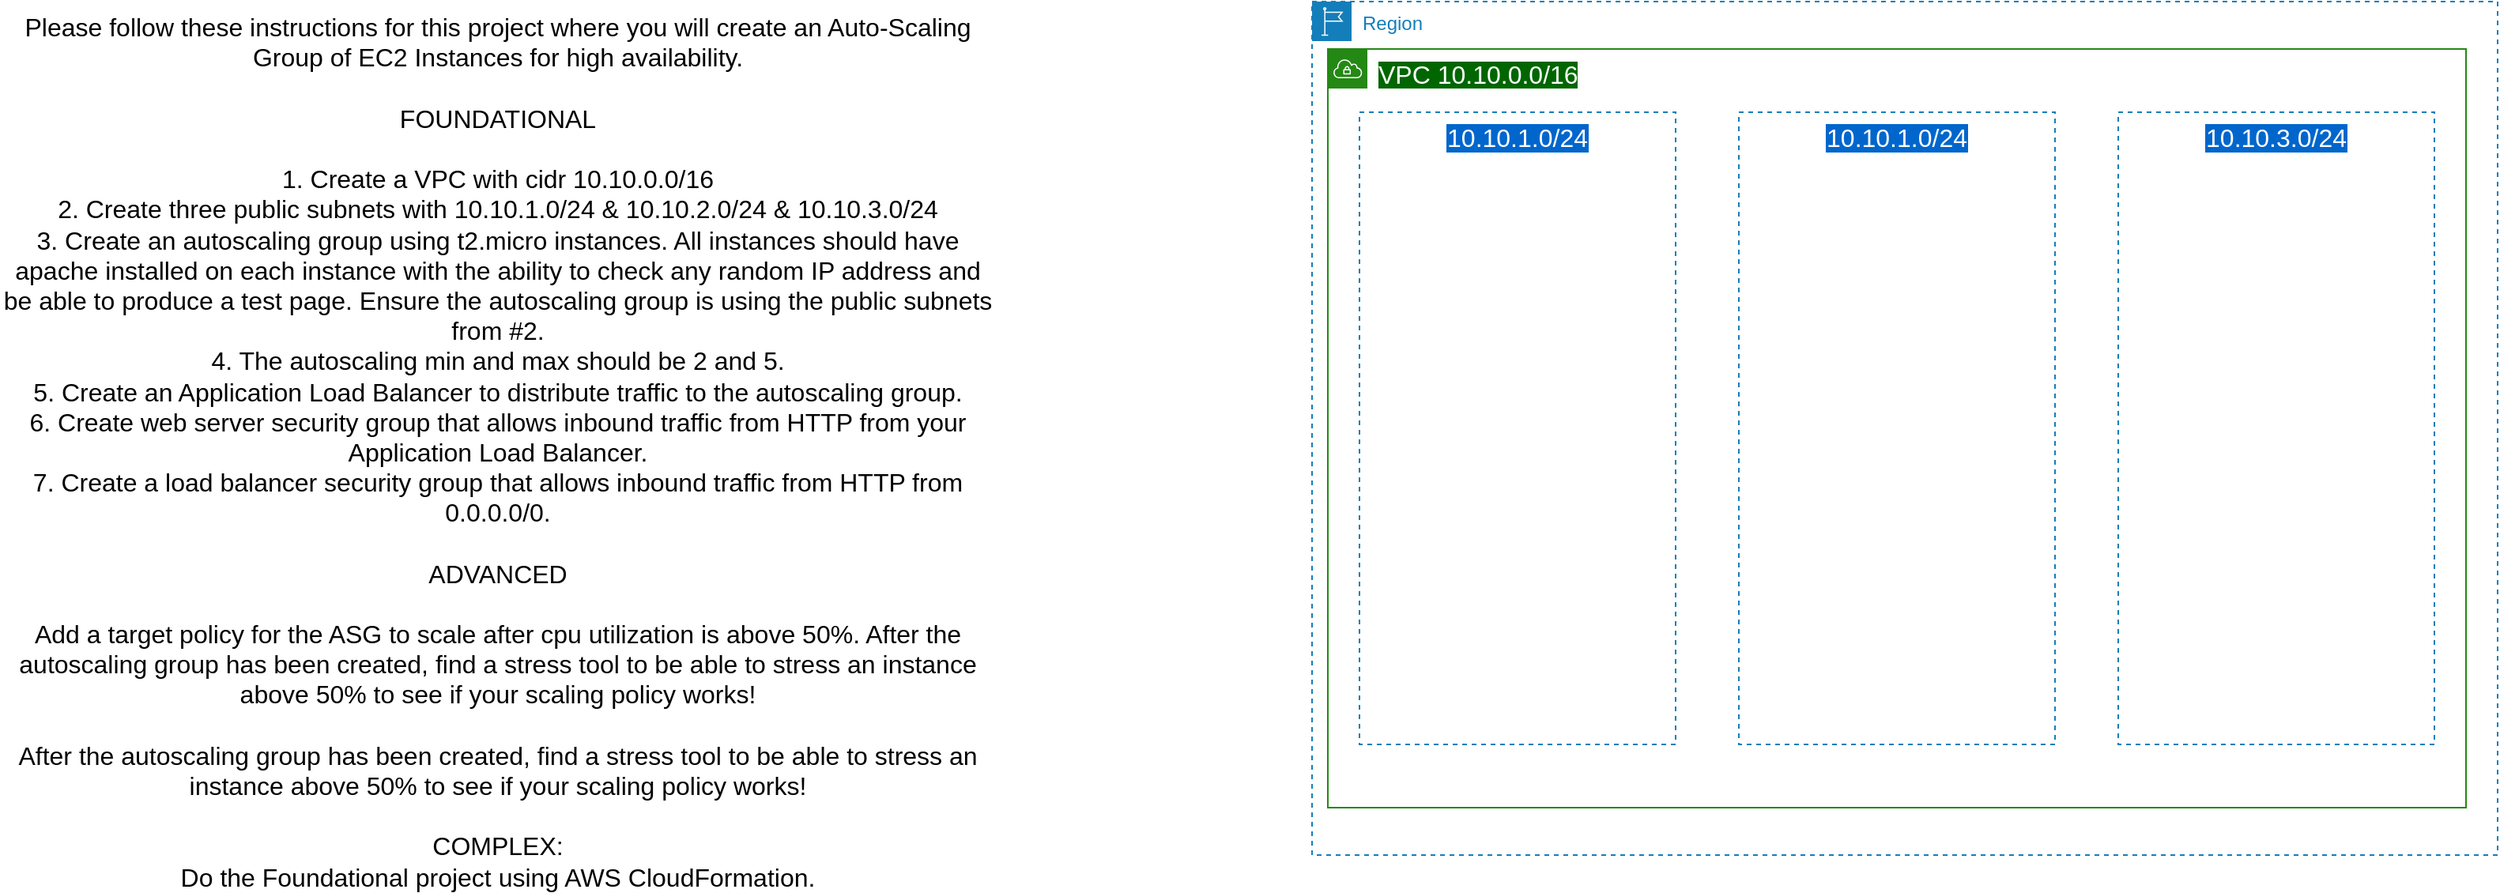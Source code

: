 <mxfile version="20.5.3" type="github"><diagram id="MLvrbDa9C6vAPCXWBnfA" name="Page-1"><mxGraphModel dx="1426" dy="794" grid="1" gridSize="10" guides="1" tooltips="1" connect="1" arrows="1" fold="1" page="1" pageScale="1" pageWidth="850" pageHeight="1100" math="0" shadow="0"><root><mxCell id="0"/><mxCell id="1" parent="0"/><mxCell id="PG2D4oexCz_ypWj5Rz1e-1" value="Region" style="points=[[0,0],[0.25,0],[0.5,0],[0.75,0],[1,0],[1,0.25],[1,0.5],[1,0.75],[1,1],[0.75,1],[0.5,1],[0.25,1],[0,1],[0,0.75],[0,0.5],[0,0.25]];outlineConnect=0;gradientColor=none;html=1;whiteSpace=wrap;fontSize=12;fontStyle=0;container=1;pointerEvents=0;collapsible=0;recursiveResize=0;shape=mxgraph.aws4.group;grIcon=mxgraph.aws4.group_region;strokeColor=#147EBA;fillColor=none;verticalAlign=top;align=left;spacingLeft=30;fontColor=#147EBA;dashed=1;" vertex="1" parent="1"><mxGeometry x="890" y="10" width="750" height="540" as="geometry"/></mxCell><mxCell id="PG2D4oexCz_ypWj5Rz1e-5" value="&lt;font color=&quot;#ffffff&quot; style=&quot;background-color: rgb(0, 102, 0); font-size: 16px;&quot;&gt;VPC 10.10.0.0/16&lt;/font&gt;" style="points=[[0,0],[0.25,0],[0.5,0],[0.75,0],[1,0],[1,0.25],[1,0.5],[1,0.75],[1,1],[0.75,1],[0.5,1],[0.25,1],[0,1],[0,0.75],[0,0.5],[0,0.25]];outlineConnect=0;gradientColor=none;html=1;whiteSpace=wrap;fontSize=12;fontStyle=0;container=1;pointerEvents=0;collapsible=0;recursiveResize=0;shape=mxgraph.aws4.group;grIcon=mxgraph.aws4.group_vpc;strokeColor=#248814;fillColor=none;verticalAlign=top;align=left;spacingLeft=30;fontColor=#AAB7B8;dashed=0;strokeWidth=1;" vertex="1" parent="PG2D4oexCz_ypWj5Rz1e-1"><mxGeometry x="10" y="30" width="720" height="480" as="geometry"/></mxCell><mxCell id="PG2D4oexCz_ypWj5Rz1e-8" value="10.10.1.0/24" style="fillColor=none;strokeColor=#147EBA;dashed=1;verticalAlign=top;fontStyle=0;fontColor=#FFFFFF;strokeWidth=1;fontSize=16;labelBackgroundColor=#0066CC;" vertex="1" parent="PG2D4oexCz_ypWj5Rz1e-5"><mxGeometry x="20" y="40" width="200" height="400" as="geometry"/></mxCell><mxCell id="PG2D4oexCz_ypWj5Rz1e-11" value="10.10.1.0/24" style="fillColor=none;strokeColor=#147EBA;dashed=1;verticalAlign=top;fontStyle=0;fontColor=#FFFFFF;strokeWidth=1;fontSize=16;labelBackgroundColor=#0066CC;" vertex="1" parent="PG2D4oexCz_ypWj5Rz1e-5"><mxGeometry x="260" y="40" width="200" height="400" as="geometry"/></mxCell><mxCell id="PG2D4oexCz_ypWj5Rz1e-10" value="10.10.3.0/24" style="fillColor=none;strokeColor=#147EBA;dashed=1;verticalAlign=top;fontStyle=0;fontColor=#FFFFFF;strokeWidth=1;fontSize=16;labelBackgroundColor=#0066CC;" vertex="1" parent="PG2D4oexCz_ypWj5Rz1e-5"><mxGeometry x="500" y="40" width="200" height="400" as="geometry"/></mxCell><mxCell id="PG2D4oexCz_ypWj5Rz1e-2" value="&lt;div style=&quot;font-size: 16px;&quot;&gt;Please follow these instructions for this project where you will create an Auto-Scaling Group of EC2 Instances for high availability.&lt;/div&gt;&lt;div style=&quot;font-size: 16px;&quot;&gt;&lt;br style=&quot;font-size: 16px;&quot;&gt;&lt;/div&gt;&lt;div style=&quot;font-size: 16px;&quot;&gt;FOUNDATIONAL&lt;/div&gt;&lt;div style=&quot;font-size: 16px;&quot;&gt;&lt;br style=&quot;font-size: 16px;&quot;&gt;&lt;/div&gt;&lt;div style=&quot;font-size: 16px;&quot;&gt;1. Create a VPC with cidr 10.10.0.0/16&lt;/div&gt;&lt;div style=&quot;font-size: 16px;&quot;&gt;2. Create three public subnets with 10.10.1.0/24 &amp;amp; 10.10.2.0/24 &amp;amp; 10.10.3.0/24&lt;/div&gt;&lt;div style=&quot;font-size: 16px;&quot;&gt;3. Create an autoscaling group using t2.micro instances. All instances should have apache installed on each instance with the ability to check any random IP address and be able to produce a test page. Ensure the autoscaling group is using the public subnets from #2.&lt;/div&gt;&lt;div style=&quot;font-size: 16px;&quot;&gt;4. The autoscaling min and max should be 2 and 5.&lt;/div&gt;&lt;div style=&quot;font-size: 16px;&quot;&gt;5. Create an Application Load Balancer to distribute traffic to the autoscaling group.&lt;/div&gt;&lt;div style=&quot;font-size: 16px;&quot;&gt;6. Create web server security group that allows inbound traffic from HTTP from your Application Load Balancer.&lt;/div&gt;&lt;div style=&quot;font-size: 16px;&quot;&gt;7. Create a load balancer security group that allows inbound traffic from HTTP from 0.0.0.0/0.&lt;/div&gt;&lt;div style=&quot;font-size: 16px;&quot;&gt;&lt;br style=&quot;font-size: 16px;&quot;&gt;&lt;/div&gt;&lt;div style=&quot;font-size: 16px;&quot;&gt;ADVANCED&lt;/div&gt;&lt;div style=&quot;font-size: 16px;&quot;&gt;&lt;br style=&quot;font-size: 16px;&quot;&gt;&lt;/div&gt;&lt;div style=&quot;font-size: 16px;&quot;&gt;Add a target policy for the ASG to scale after cpu utilization is above 50%. After the autoscaling group has been created, find a stress tool to be able to stress an instance above 50% to see if your scaling policy works!&lt;/div&gt;&lt;div style=&quot;font-size: 16px;&quot;&gt;&lt;br style=&quot;font-size: 16px;&quot;&gt;&lt;/div&gt;&lt;div style=&quot;font-size: 16px;&quot;&gt;After the autoscaling group has been created, find a stress tool to be able to stress an instance above 50% to see if your scaling policy works!&lt;/div&gt;&lt;div style=&quot;font-size: 16px;&quot;&gt;&lt;br style=&quot;font-size: 16px;&quot;&gt;&lt;/div&gt;&lt;div style=&quot;font-size: 16px;&quot;&gt;COMPLEX:&lt;/div&gt;&lt;div style=&quot;font-size: 16px;&quot;&gt;Do the Foundational project using AWS CloudFormation.&lt;/div&gt;" style="text;html=1;strokeColor=none;fillColor=none;align=center;verticalAlign=middle;whiteSpace=wrap;rounded=0;strokeWidth=1;fontSize=16;" vertex="1" parent="1"><mxGeometry x="60" y="280" width="630" height="30" as="geometry"/></mxCell></root></mxGraphModel></diagram></mxfile>